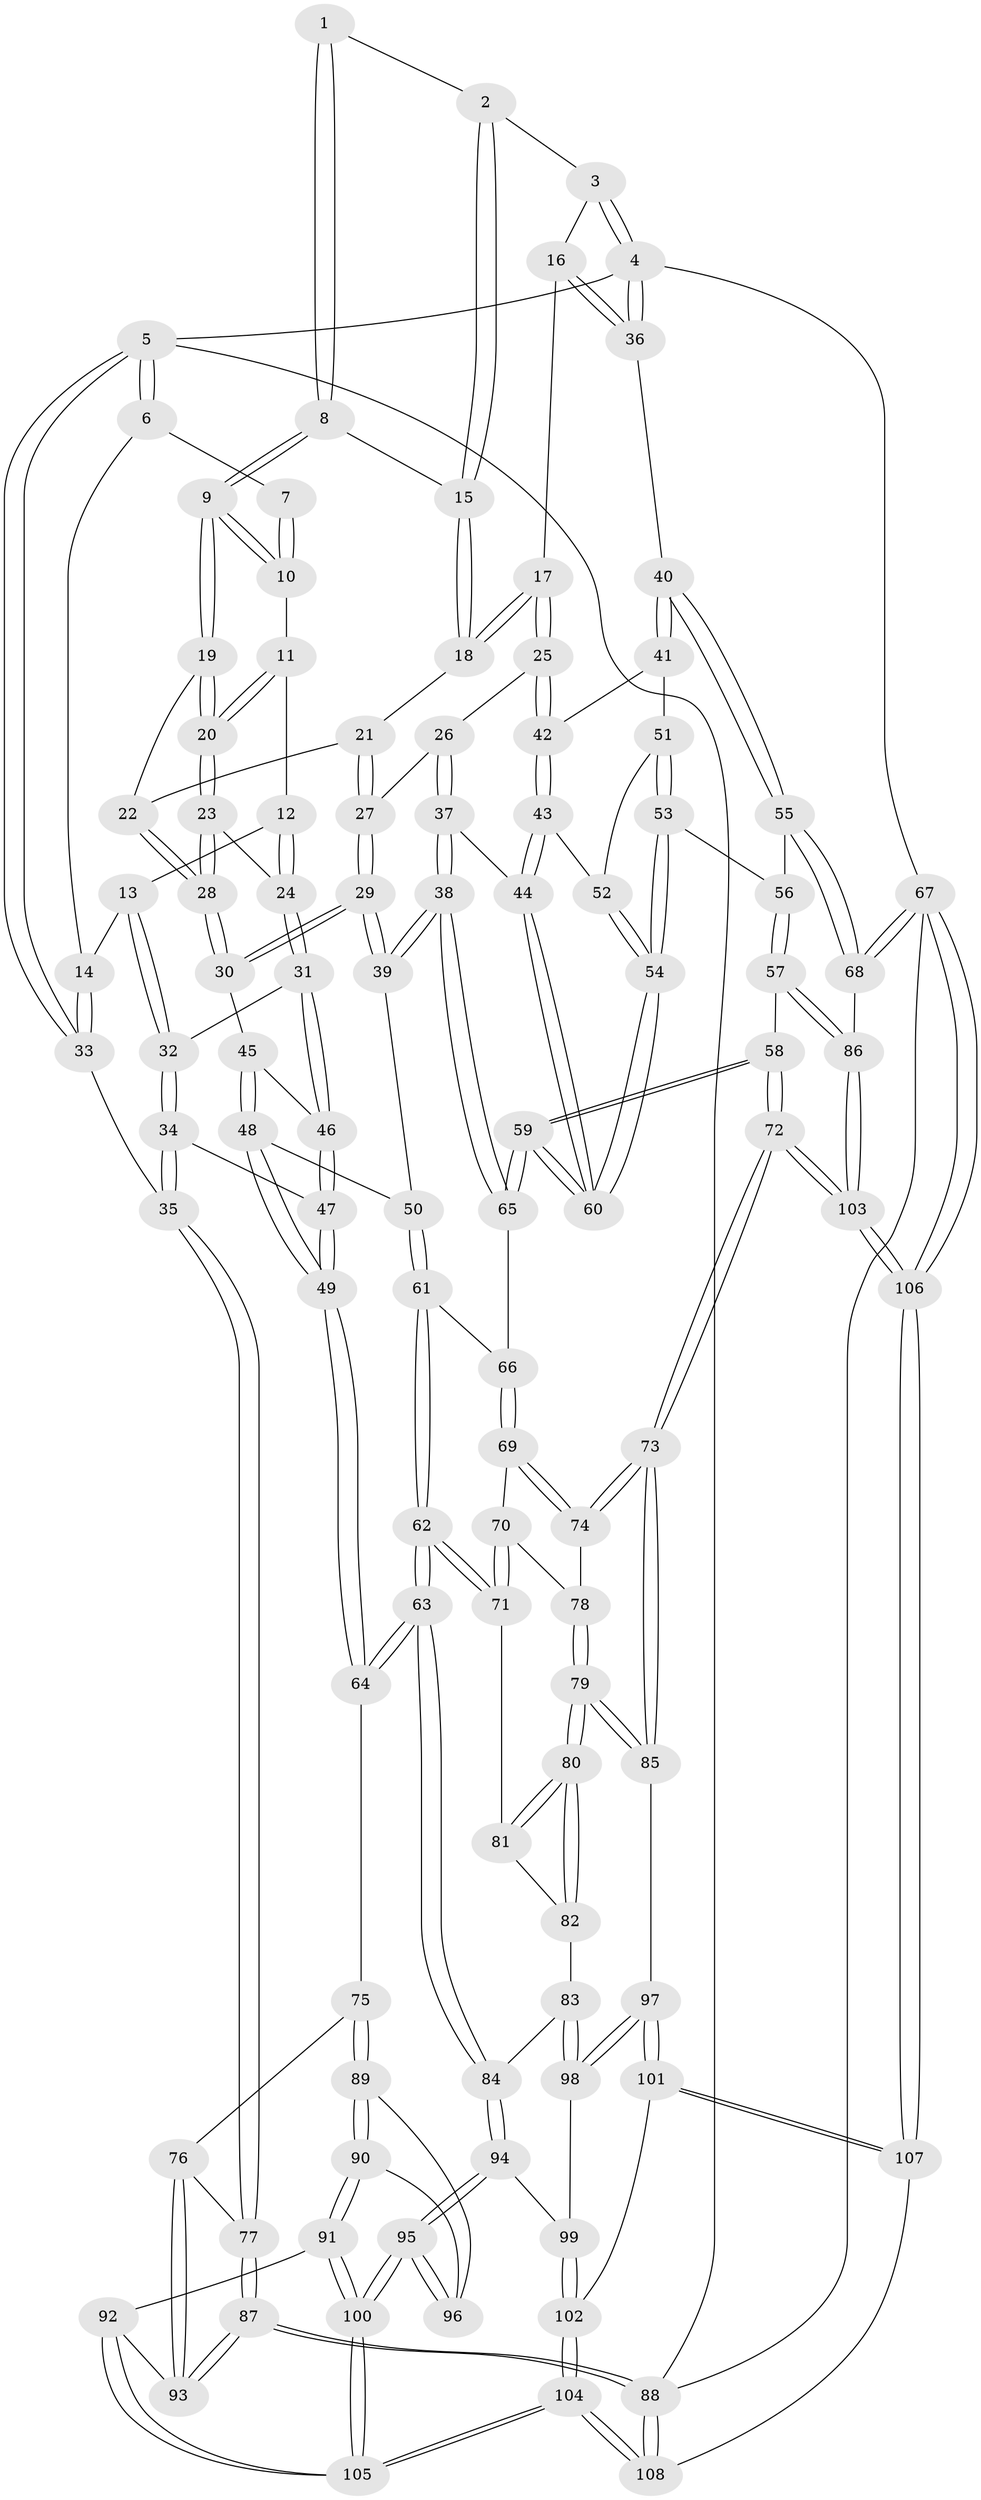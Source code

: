 // Generated by graph-tools (version 1.1) at 2025/38/03/09/25 02:38:52]
// undirected, 108 vertices, 267 edges
graph export_dot {
graph [start="1"]
  node [color=gray90,style=filled];
  1 [pos="+0.38652084328209085+0"];
  2 [pos="+0.6125619988141856+0"];
  3 [pos="+0.7542321754524445+0"];
  4 [pos="+1+0"];
  5 [pos="+0+0"];
  6 [pos="+0.13632458391807656+0"];
  7 [pos="+0.19954139454688538+0"];
  8 [pos="+0.37499323525963263+0.07502898215202426"];
  9 [pos="+0.3695490632989544+0.08014760957684361"];
  10 [pos="+0.2693784748656795+0.01849383399965001"];
  11 [pos="+0.24948924476377166+0.05603928284671142"];
  12 [pos="+0.2178326894367132+0.102898602256165"];
  13 [pos="+0.10062416059175362+0.1329490083222427"];
  14 [pos="+0.08670059116923595+0.12992385186969482"];
  15 [pos="+0.572613049915397+0"];
  16 [pos="+0.830703875572812+0.16350485654078345"];
  17 [pos="+0.8228864258129451+0.17284293292623581"];
  18 [pos="+0.5692173357485577+0.05305783017065804"];
  19 [pos="+0.37818884541778575+0.12339288481244949"];
  20 [pos="+0.3399695809548516+0.1832445793773643"];
  21 [pos="+0.565450062350901+0.07665684171194737"];
  22 [pos="+0.4869508478103577+0.15148338071420414"];
  23 [pos="+0.31495337748217755+0.23331774999875252"];
  24 [pos="+0.3026864769421903+0.24032103852160627"];
  25 [pos="+0.8148940076463086+0.18479707910704385"];
  26 [pos="+0.7213949348467044+0.21687579733494805"];
  27 [pos="+0.6456470629269043+0.2131965036382119"];
  28 [pos="+0.4816237471480298+0.26537326947066453"];
  29 [pos="+0.5362185273328285+0.32769975557251907"];
  30 [pos="+0.48224111121372176+0.2661961701307624"];
  31 [pos="+0.2936764709961677+0.2527236798354776"];
  32 [pos="+0.21315530472291808+0.2593712088482816"];
  33 [pos="+0+0.2771310400750956"];
  34 [pos="+0.01850163981504494+0.42932689305325206"];
  35 [pos="+0+0.4233852653987866"];
  36 [pos="+1+0.1829087360164536"];
  37 [pos="+0.687010129496937+0.428251702036079"];
  38 [pos="+0.6581070516950557+0.43515460394680533"];
  39 [pos="+0.539925257987074+0.38069330349769676"];
  40 [pos="+1+0.36863729639224035"];
  41 [pos="+0.9219945715874134+0.3730609320472734"];
  42 [pos="+0.8378426605451682+0.3215010513581998"];
  43 [pos="+0.7371028392696253+0.4319899488490983"];
  44 [pos="+0.7361923470670705+0.4325307485345554"];
  45 [pos="+0.3590858643571416+0.3445657358473245"];
  46 [pos="+0.3003661055177654+0.2898560775437184"];
  47 [pos="+0.22473500432019078+0.5058612893521744"];
  48 [pos="+0.37200401321702486+0.3610803232747574"];
  49 [pos="+0.2526075817474693+0.5305787833783374"];
  50 [pos="+0.49520598605504357+0.4171425322107518"];
  51 [pos="+0.8842804822771205+0.44402252238992773"];
  52 [pos="+0.8602513005530119+0.4495442547352506"];
  53 [pos="+0.9079655533078292+0.49617055985631386"];
  54 [pos="+0.838123359744027+0.5412023702817884"];
  55 [pos="+1+0.4581341718866024"];
  56 [pos="+0.9201722359020681+0.5004694944840054"];
  57 [pos="+0.922071969264727+0.6957483393098934"];
  58 [pos="+0.8406376241912115+0.7094485121465659"];
  59 [pos="+0.8157215460954221+0.6536098952459599"];
  60 [pos="+0.8127858502302232+0.5667353079857512"];
  61 [pos="+0.46374269205374175+0.4710205015955525"];
  62 [pos="+0.4044954056676684+0.5583592715513055"];
  63 [pos="+0.3169890324712834+0.5843379684994371"];
  64 [pos="+0.28970283351615744+0.5734707224552222"];
  65 [pos="+0.6421338797025498+0.5623784095527439"];
  66 [pos="+0.6298272569401681+0.5740394490134337"];
  67 [pos="+1+1"];
  68 [pos="+1+0.6824066398413327"];
  69 [pos="+0.6270458010497398+0.5772524782754636"];
  70 [pos="+0.5104214931390936+0.6023458024574895"];
  71 [pos="+0.4543644051632583+0.5896665212819628"];
  72 [pos="+0.7360558311802217+0.8467771767748982"];
  73 [pos="+0.6586030270010774+0.8204838146390501"];
  74 [pos="+0.6276063666849909+0.656482611706132"];
  75 [pos="+0.28556849422905656+0.5774391338815134"];
  76 [pos="+0.14765348009475612+0.6494297860361059"];
  77 [pos="+0+0.4600868338322505"];
  78 [pos="+0.5409916240026236+0.6436897828278723"];
  79 [pos="+0.5978739757190132+0.7756282374664989"];
  80 [pos="+0.568117683353357+0.7578578559589497"];
  81 [pos="+0.4640743528758951+0.6176601613585623"];
  82 [pos="+0.4842062241404031+0.7230737819441045"];
  83 [pos="+0.4595261276712+0.7353174376365221"];
  84 [pos="+0.32633292157227867+0.6359140338875549"];
  85 [pos="+0.6429244165742172+0.8196824121266112"];
  86 [pos="+1+0.6886328205402386"];
  87 [pos="+0+0.7742502613851446"];
  88 [pos="+0+1"];
  89 [pos="+0.19732865848404202+0.7075189886950876"];
  90 [pos="+0.13509418865767592+0.7589934553702266"];
  91 [pos="+0.1339534328031653+0.7595040396241137"];
  92 [pos="+0+0.7821523164912777"];
  93 [pos="+0+0.7809396525647857"];
  94 [pos="+0.3318149453703757+0.7852678642201668"];
  95 [pos="+0.2970252269054167+0.8305954437585087"];
  96 [pos="+0.23400737043440237+0.7848055208461495"];
  97 [pos="+0.5892146659869826+0.8399623995879845"];
  98 [pos="+0.4321587559665587+0.8064592049924151"];
  99 [pos="+0.4240185171978497+0.808114622960983"];
  100 [pos="+0.26904231829946396+0.9024927447285477"];
  101 [pos="+0.5063487488570987+0.9243999105958929"];
  102 [pos="+0.4296263703345166+0.9841683850163251"];
  103 [pos="+0.7916943471974179+1"];
  104 [pos="+0.30622027658543116+1"];
  105 [pos="+0.2584045053858249+0.9528406508657303"];
  106 [pos="+0.8539620701347269+1"];
  107 [pos="+0.7898046161370491+1"];
  108 [pos="+0.3010929044614614+1"];
  1 -- 2;
  1 -- 8;
  1 -- 8;
  2 -- 3;
  2 -- 15;
  2 -- 15;
  3 -- 4;
  3 -- 4;
  3 -- 16;
  4 -- 5;
  4 -- 36;
  4 -- 36;
  4 -- 67;
  5 -- 6;
  5 -- 6;
  5 -- 33;
  5 -- 33;
  5 -- 88;
  6 -- 7;
  6 -- 14;
  7 -- 10;
  7 -- 10;
  8 -- 9;
  8 -- 9;
  8 -- 15;
  9 -- 10;
  9 -- 10;
  9 -- 19;
  9 -- 19;
  10 -- 11;
  11 -- 12;
  11 -- 20;
  11 -- 20;
  12 -- 13;
  12 -- 24;
  12 -- 24;
  13 -- 14;
  13 -- 32;
  13 -- 32;
  14 -- 33;
  14 -- 33;
  15 -- 18;
  15 -- 18;
  16 -- 17;
  16 -- 36;
  16 -- 36;
  17 -- 18;
  17 -- 18;
  17 -- 25;
  17 -- 25;
  18 -- 21;
  19 -- 20;
  19 -- 20;
  19 -- 22;
  20 -- 23;
  20 -- 23;
  21 -- 22;
  21 -- 27;
  21 -- 27;
  22 -- 28;
  22 -- 28;
  23 -- 24;
  23 -- 28;
  23 -- 28;
  24 -- 31;
  24 -- 31;
  25 -- 26;
  25 -- 42;
  25 -- 42;
  26 -- 27;
  26 -- 37;
  26 -- 37;
  27 -- 29;
  27 -- 29;
  28 -- 30;
  28 -- 30;
  29 -- 30;
  29 -- 30;
  29 -- 39;
  29 -- 39;
  30 -- 45;
  31 -- 32;
  31 -- 46;
  31 -- 46;
  32 -- 34;
  32 -- 34;
  33 -- 35;
  34 -- 35;
  34 -- 35;
  34 -- 47;
  35 -- 77;
  35 -- 77;
  36 -- 40;
  37 -- 38;
  37 -- 38;
  37 -- 44;
  38 -- 39;
  38 -- 39;
  38 -- 65;
  38 -- 65;
  39 -- 50;
  40 -- 41;
  40 -- 41;
  40 -- 55;
  40 -- 55;
  41 -- 42;
  41 -- 51;
  42 -- 43;
  42 -- 43;
  43 -- 44;
  43 -- 44;
  43 -- 52;
  44 -- 60;
  44 -- 60;
  45 -- 46;
  45 -- 48;
  45 -- 48;
  46 -- 47;
  46 -- 47;
  47 -- 49;
  47 -- 49;
  48 -- 49;
  48 -- 49;
  48 -- 50;
  49 -- 64;
  49 -- 64;
  50 -- 61;
  50 -- 61;
  51 -- 52;
  51 -- 53;
  51 -- 53;
  52 -- 54;
  52 -- 54;
  53 -- 54;
  53 -- 54;
  53 -- 56;
  54 -- 60;
  54 -- 60;
  55 -- 56;
  55 -- 68;
  55 -- 68;
  56 -- 57;
  56 -- 57;
  57 -- 58;
  57 -- 86;
  57 -- 86;
  58 -- 59;
  58 -- 59;
  58 -- 72;
  58 -- 72;
  59 -- 60;
  59 -- 60;
  59 -- 65;
  59 -- 65;
  61 -- 62;
  61 -- 62;
  61 -- 66;
  62 -- 63;
  62 -- 63;
  62 -- 71;
  62 -- 71;
  63 -- 64;
  63 -- 64;
  63 -- 84;
  63 -- 84;
  64 -- 75;
  65 -- 66;
  66 -- 69;
  66 -- 69;
  67 -- 68;
  67 -- 68;
  67 -- 106;
  67 -- 106;
  67 -- 88;
  68 -- 86;
  69 -- 70;
  69 -- 74;
  69 -- 74;
  70 -- 71;
  70 -- 71;
  70 -- 78;
  71 -- 81;
  72 -- 73;
  72 -- 73;
  72 -- 103;
  72 -- 103;
  73 -- 74;
  73 -- 74;
  73 -- 85;
  73 -- 85;
  74 -- 78;
  75 -- 76;
  75 -- 89;
  75 -- 89;
  76 -- 77;
  76 -- 93;
  76 -- 93;
  77 -- 87;
  77 -- 87;
  78 -- 79;
  78 -- 79;
  79 -- 80;
  79 -- 80;
  79 -- 85;
  79 -- 85;
  80 -- 81;
  80 -- 81;
  80 -- 82;
  80 -- 82;
  81 -- 82;
  82 -- 83;
  83 -- 84;
  83 -- 98;
  83 -- 98;
  84 -- 94;
  84 -- 94;
  85 -- 97;
  86 -- 103;
  86 -- 103;
  87 -- 88;
  87 -- 88;
  87 -- 93;
  87 -- 93;
  88 -- 108;
  88 -- 108;
  89 -- 90;
  89 -- 90;
  89 -- 96;
  90 -- 91;
  90 -- 91;
  90 -- 96;
  91 -- 92;
  91 -- 100;
  91 -- 100;
  92 -- 93;
  92 -- 105;
  92 -- 105;
  94 -- 95;
  94 -- 95;
  94 -- 99;
  95 -- 96;
  95 -- 96;
  95 -- 100;
  95 -- 100;
  97 -- 98;
  97 -- 98;
  97 -- 101;
  97 -- 101;
  98 -- 99;
  99 -- 102;
  99 -- 102;
  100 -- 105;
  100 -- 105;
  101 -- 102;
  101 -- 107;
  101 -- 107;
  102 -- 104;
  102 -- 104;
  103 -- 106;
  103 -- 106;
  104 -- 105;
  104 -- 105;
  104 -- 108;
  104 -- 108;
  106 -- 107;
  106 -- 107;
  107 -- 108;
}
